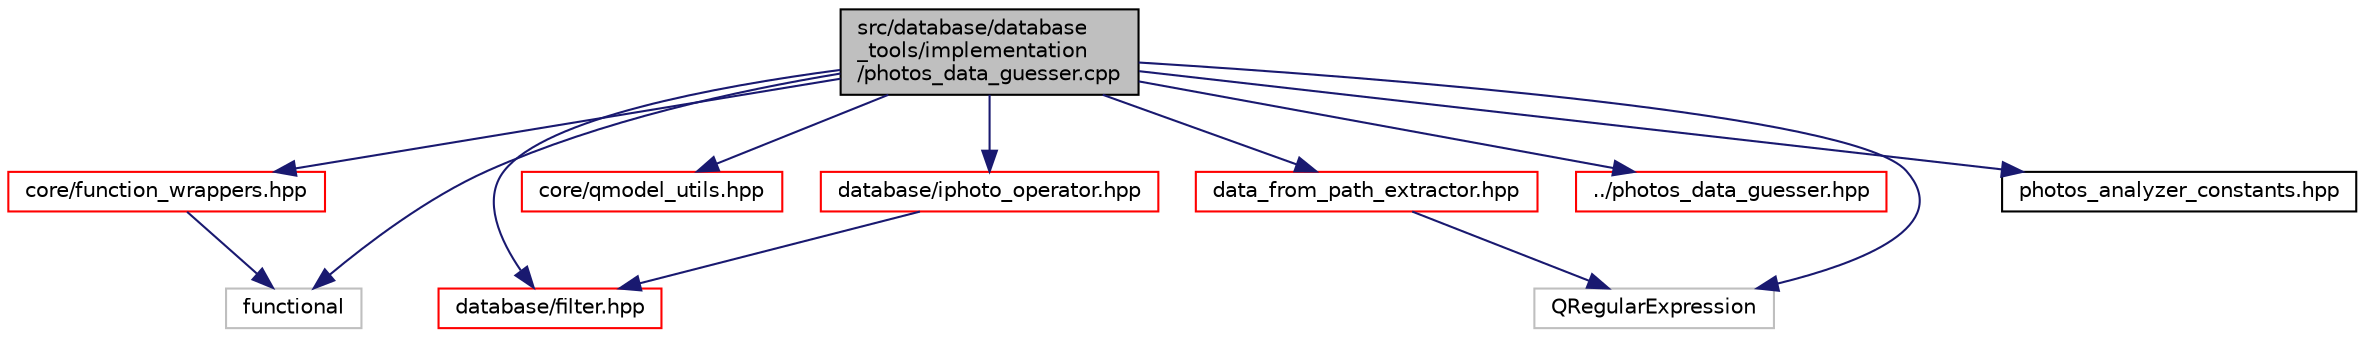 digraph "src/database/database_tools/implementation/photos_data_guesser.cpp"
{
 // LATEX_PDF_SIZE
  edge [fontname="Helvetica",fontsize="10",labelfontname="Helvetica",labelfontsize="10"];
  node [fontname="Helvetica",fontsize="10",shape=record];
  Node1 [label="src/database/database\l_tools/implementation\l/photos_data_guesser.cpp",height=0.2,width=0.4,color="black", fillcolor="grey75", style="filled", fontcolor="black",tooltip=" "];
  Node1 -> Node2 [color="midnightblue",fontsize="10",style="solid",fontname="Helvetica"];
  Node2 [label="functional",height=0.2,width=0.4,color="grey75", fillcolor="white", style="filled",tooltip=" "];
  Node1 -> Node3 [color="midnightblue",fontsize="10",style="solid",fontname="Helvetica"];
  Node3 [label="QRegularExpression",height=0.2,width=0.4,color="grey75", fillcolor="white", style="filled",tooltip=" "];
  Node1 -> Node4 [color="midnightblue",fontsize="10",style="solid",fontname="Helvetica"];
  Node4 [label="core/function_wrappers.hpp",height=0.2,width=0.4,color="red", fillcolor="white", style="filled",URL="$function__wrappers_8hpp.html",tooltip=" "];
  Node4 -> Node2 [color="midnightblue",fontsize="10",style="solid",fontname="Helvetica"];
  Node1 -> Node9 [color="midnightblue",fontsize="10",style="solid",fontname="Helvetica"];
  Node9 [label="core/qmodel_utils.hpp",height=0.2,width=0.4,color="red", fillcolor="white", style="filled",URL="$qmodel__utils_8hpp.html",tooltip=" "];
  Node1 -> Node14 [color="midnightblue",fontsize="10",style="solid",fontname="Helvetica"];
  Node14 [label="database/filter.hpp",height=0.2,width=0.4,color="red", fillcolor="white", style="filled",URL="$filter_8hpp.html",tooltip=" "];
  Node1 -> Node40 [color="midnightblue",fontsize="10",style="solid",fontname="Helvetica"];
  Node40 [label="database/iphoto_operator.hpp",height=0.2,width=0.4,color="red", fillcolor="white", style="filled",URL="$iphoto__operator_8hpp.html",tooltip=" "];
  Node40 -> Node14 [color="midnightblue",fontsize="10",style="solid",fontname="Helvetica"];
  Node1 -> Node45 [color="midnightblue",fontsize="10",style="solid",fontname="Helvetica"];
  Node45 [label="../photos_data_guesser.hpp",height=0.2,width=0.4,color="red", fillcolor="white", style="filled",URL="$photos__data__guesser_8hpp.html",tooltip=" "];
  Node1 -> Node59 [color="midnightblue",fontsize="10",style="solid",fontname="Helvetica"];
  Node59 [label="data_from_path_extractor.hpp",height=0.2,width=0.4,color="red", fillcolor="white", style="filled",URL="$data__from__path__extractor_8hpp.html",tooltip=" "];
  Node59 -> Node3 [color="midnightblue",fontsize="10",style="solid",fontname="Helvetica"];
  Node1 -> Node60 [color="midnightblue",fontsize="10",style="solid",fontname="Helvetica"];
  Node60 [label="photos_analyzer_constants.hpp",height=0.2,width=0.4,color="black", fillcolor="white", style="filled",URL="$photos__analyzer__constants_8hpp.html",tooltip=" "];
}
